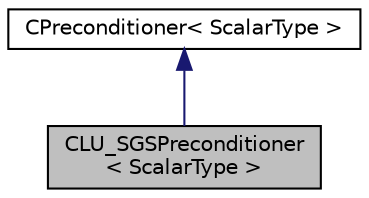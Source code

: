 digraph "CLU_SGSPreconditioner&lt; ScalarType &gt;"
{
  edge [fontname="Helvetica",fontsize="10",labelfontname="Helvetica",labelfontsize="10"];
  node [fontname="Helvetica",fontsize="10",shape=record];
  Node2 [label="CLU_SGSPreconditioner\l\< ScalarType \>",height=0.2,width=0.4,color="black", fillcolor="grey75", style="filled", fontcolor="black"];
  Node3 -> Node2 [dir="back",color="midnightblue",fontsize="10",style="solid",fontname="Helvetica"];
  Node3 [label="CPreconditioner\< ScalarType \>",height=0.2,width=0.4,color="black", fillcolor="white", style="filled",URL="$class_c_preconditioner.html",tooltip="abstract base class for defining preconditioning operation "];
}
